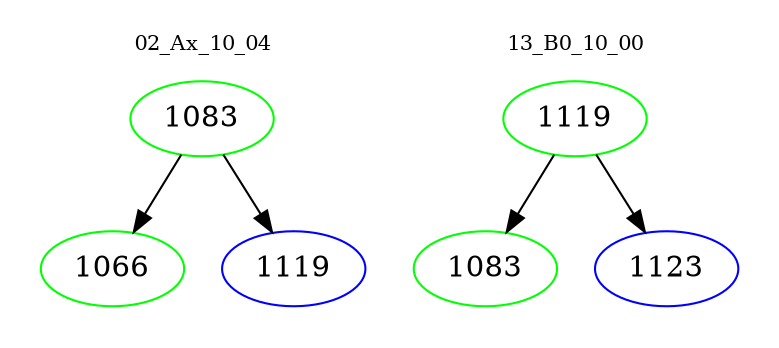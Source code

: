 digraph{
subgraph cluster_0 {
color = white
label = "02_Ax_10_04";
fontsize=10;
T0_1083 [label="1083", color="green"]
T0_1083 -> T0_1066 [color="black"]
T0_1066 [label="1066", color="green"]
T0_1083 -> T0_1119 [color="black"]
T0_1119 [label="1119", color="blue"]
}
subgraph cluster_1 {
color = white
label = "13_B0_10_00";
fontsize=10;
T1_1119 [label="1119", color="green"]
T1_1119 -> T1_1083 [color="black"]
T1_1083 [label="1083", color="green"]
T1_1119 -> T1_1123 [color="black"]
T1_1123 [label="1123", color="blue"]
}
}
